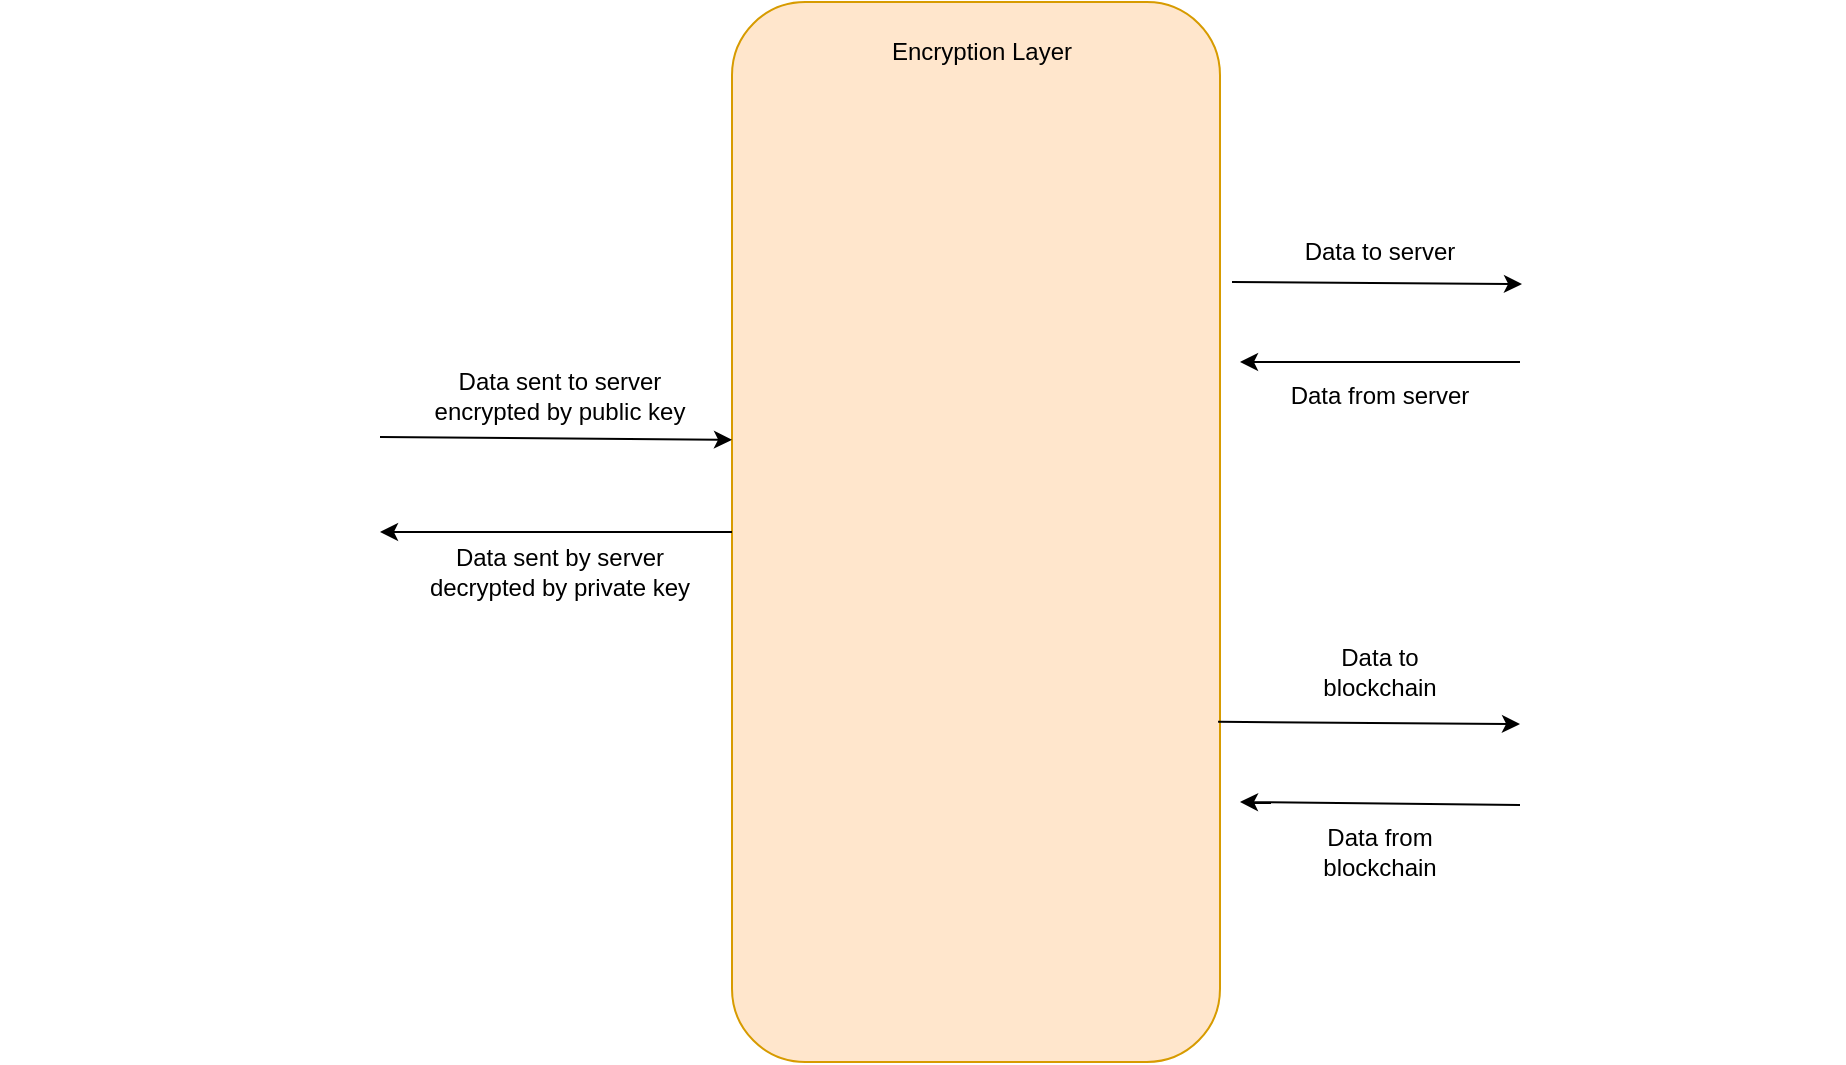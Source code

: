 <mxfile version="21.0.6" type="device"><diagram name="Page-1" id="Hk3r_vVMwpqUPg0mGOu1"><mxGraphModel dx="2189" dy="811" grid="1" gridSize="10" guides="1" tooltips="1" connect="1" arrows="1" fold="1" page="1" pageScale="1" pageWidth="827" pageHeight="1169" math="0" shadow="0"><root><mxCell id="0"/><mxCell id="1" parent="0"/><mxCell id="NO263P259lg0Abzviz2G-11" value="" style="rounded=1;whiteSpace=wrap;html=1;fillColor=#ffe6cc;strokeColor=#d79b00;" vertex="1" parent="1"><mxGeometry x="236" y="320" width="244" height="530" as="geometry"/></mxCell><mxCell id="NO263P259lg0Abzviz2G-5" value="" style="shape=image;verticalLabelPosition=bottom;labelBackgroundColor=default;verticalAlign=top;aspect=fixed;imageAspect=0;image=https://cdn-icons-png.flaticon.com/512/1792/1792205.png;" vertex="1" parent="1"><mxGeometry x="306" y="690" width="110" height="110" as="geometry"/></mxCell><mxCell id="NO263P259lg0Abzviz2G-4" value="" style="shape=image;verticalLabelPosition=bottom;labelBackgroundColor=default;verticalAlign=top;aspect=fixed;imageAspect=0;image=https://cdn-icons-png.flaticon.com/512/4413/4413887.png;" vertex="1" parent="1"><mxGeometry x="295" y="530" width="132" height="132" as="geometry"/></mxCell><mxCell id="NO263P259lg0Abzviz2G-3" value="" style="shape=image;verticalLabelPosition=bottom;labelBackgroundColor=default;verticalAlign=top;aspect=fixed;imageAspect=0;image=https://cdn-icons-png.flaticon.com/512/4413/4413877.png;" vertex="1" parent="1"><mxGeometry x="290" y="360" width="142" height="142" as="geometry"/></mxCell><mxCell id="NO263P259lg0Abzviz2G-12" value="" style="shape=image;verticalLabelPosition=bottom;labelBackgroundColor=default;verticalAlign=top;aspect=fixed;imageAspect=0;image=https://cdn-icons-png.flaticon.com/512/6009/6009864.png;" vertex="1" parent="1"><mxGeometry x="-130" y="490" width="190" height="190" as="geometry"/></mxCell><mxCell id="NO263P259lg0Abzviz2G-13" value="" style="endArrow=classic;html=1;rounded=0;entryX=0;entryY=0.413;entryDx=0;entryDy=0;entryPerimeter=0;exitX=1;exitY=0.25;exitDx=0;exitDy=0;" edge="1" parent="1" source="NO263P259lg0Abzviz2G-12" target="NO263P259lg0Abzviz2G-11"><mxGeometry width="50" height="50" relative="1" as="geometry"><mxPoint x="40" y="540" as="sourcePoint"/><mxPoint x="90" y="490" as="targetPoint"/></mxGeometry></mxCell><mxCell id="NO263P259lg0Abzviz2G-14" value="" style="endArrow=classic;html=1;rounded=0;exitX=0;exitY=0.5;exitDx=0;exitDy=0;" edge="1" parent="1" source="NO263P259lg0Abzviz2G-11"><mxGeometry width="50" height="50" relative="1" as="geometry"><mxPoint x="50" y="550" as="sourcePoint"/><mxPoint x="60" y="585" as="targetPoint"/></mxGeometry></mxCell><mxCell id="NO263P259lg0Abzviz2G-16" value="" style="endArrow=classic;html=1;rounded=0;entryX=0;entryY=0.5;entryDx=0;entryDy=0;exitX=0.996;exitY=0.679;exitDx=0;exitDy=0;exitPerimeter=0;" edge="1" parent="1" source="NO263P259lg0Abzviz2G-11" target="NO263P259lg0Abzviz2G-17"><mxGeometry width="50" height="50" relative="1" as="geometry"><mxPoint x="496" y="450" as="sourcePoint"/><mxPoint x="630.5" y="680" as="targetPoint"/></mxGeometry></mxCell><mxCell id="NO263P259lg0Abzviz2G-17" value="" style="shape=image;verticalLabelPosition=bottom;labelBackgroundColor=default;verticalAlign=top;aspect=fixed;imageAspect=0;image=https://cdn-icons-png.flaticon.com/512/2091/2091665.png;" vertex="1" parent="1"><mxGeometry x="630" y="600" width="162" height="162" as="geometry"/></mxCell><mxCell id="NO263P259lg0Abzviz2G-20" value="" style="shape=image;verticalLabelPosition=bottom;labelBackgroundColor=default;verticalAlign=top;aspect=fixed;imageAspect=0;image=https://cdn.pixabay.com/photo/2013/07/13/10/17/computer-156948__340.png;" vertex="1" parent="1"><mxGeometry x="642" y="370" width="138" height="170" as="geometry"/></mxCell><mxCell id="NO263P259lg0Abzviz2G-22" value="" style="endArrow=classic;html=1;rounded=0;entryX=0;entryY=0.5;entryDx=0;entryDy=0;exitX=0.996;exitY=0.679;exitDx=0;exitDy=0;exitPerimeter=0;" edge="1" parent="1"><mxGeometry width="50" height="50" relative="1" as="geometry"><mxPoint x="486" y="460" as="sourcePoint"/><mxPoint x="631" y="461" as="targetPoint"/></mxGeometry></mxCell><mxCell id="NO263P259lg0Abzviz2G-23" value="" style="endArrow=classic;html=1;rounded=0;exitX=0;exitY=0.75;exitDx=0;exitDy=0;" edge="1" parent="1" source="NO263P259lg0Abzviz2G-17"><mxGeometry width="50" height="50" relative="1" as="geometry"><mxPoint x="496" y="470" as="sourcePoint"/><mxPoint x="490" y="720" as="targetPoint"/></mxGeometry></mxCell><mxCell id="NO263P259lg0Abzviz2G-24" value="" style="endArrow=classic;html=1;rounded=0;" edge="1" parent="1"><mxGeometry width="50" height="50" relative="1" as="geometry"><mxPoint x="630" y="500" as="sourcePoint"/><mxPoint x="490" y="500" as="targetPoint"/></mxGeometry></mxCell><mxCell id="NO263P259lg0Abzviz2G-25" value="Data sent by server decrypted by private key" style="text;html=1;strokeColor=none;fillColor=none;align=center;verticalAlign=middle;whiteSpace=wrap;rounded=0;" vertex="1" parent="1"><mxGeometry x="70" y="590" width="160" height="30" as="geometry"/></mxCell><mxCell id="NO263P259lg0Abzviz2G-26" value="Data sent to server encrypted by public&amp;nbsp;key" style="text;html=1;strokeColor=none;fillColor=none;align=center;verticalAlign=middle;whiteSpace=wrap;rounded=0;" vertex="1" parent="1"><mxGeometry x="80" y="502" width="140" height="30" as="geometry"/></mxCell><mxCell id="NO263P259lg0Abzviz2G-30" value="Data to server" style="text;html=1;strokeColor=none;fillColor=none;align=center;verticalAlign=middle;whiteSpace=wrap;rounded=0;" vertex="1" parent="1"><mxGeometry x="520" y="430" width="80" height="30" as="geometry"/></mxCell><mxCell id="NO263P259lg0Abzviz2G-31" value="Encryption Layer" style="text;html=1;strokeColor=none;fillColor=none;align=center;verticalAlign=middle;whiteSpace=wrap;rounded=0;" vertex="1" parent="1"><mxGeometry x="286" y="330" width="150" height="30" as="geometry"/></mxCell><mxCell id="NO263P259lg0Abzviz2G-33" value="Data from server" style="text;html=1;strokeColor=none;fillColor=none;align=center;verticalAlign=middle;whiteSpace=wrap;rounded=0;" vertex="1" parent="1"><mxGeometry x="510" y="502" width="100" height="30" as="geometry"/></mxCell><mxCell id="NO263P259lg0Abzviz2G-34" value="Data to blockchain" style="text;html=1;strokeColor=none;fillColor=none;align=center;verticalAlign=middle;whiteSpace=wrap;rounded=0;" vertex="1" parent="1"><mxGeometry x="520" y="640" width="80" height="30" as="geometry"/></mxCell><mxCell id="NO263P259lg0Abzviz2G-35" value="Data from blockchain" style="text;html=1;strokeColor=none;fillColor=none;align=center;verticalAlign=middle;whiteSpace=wrap;rounded=0;" vertex="1" parent="1"><mxGeometry x="520" y="730" width="80" height="30" as="geometry"/></mxCell></root></mxGraphModel></diagram></mxfile>